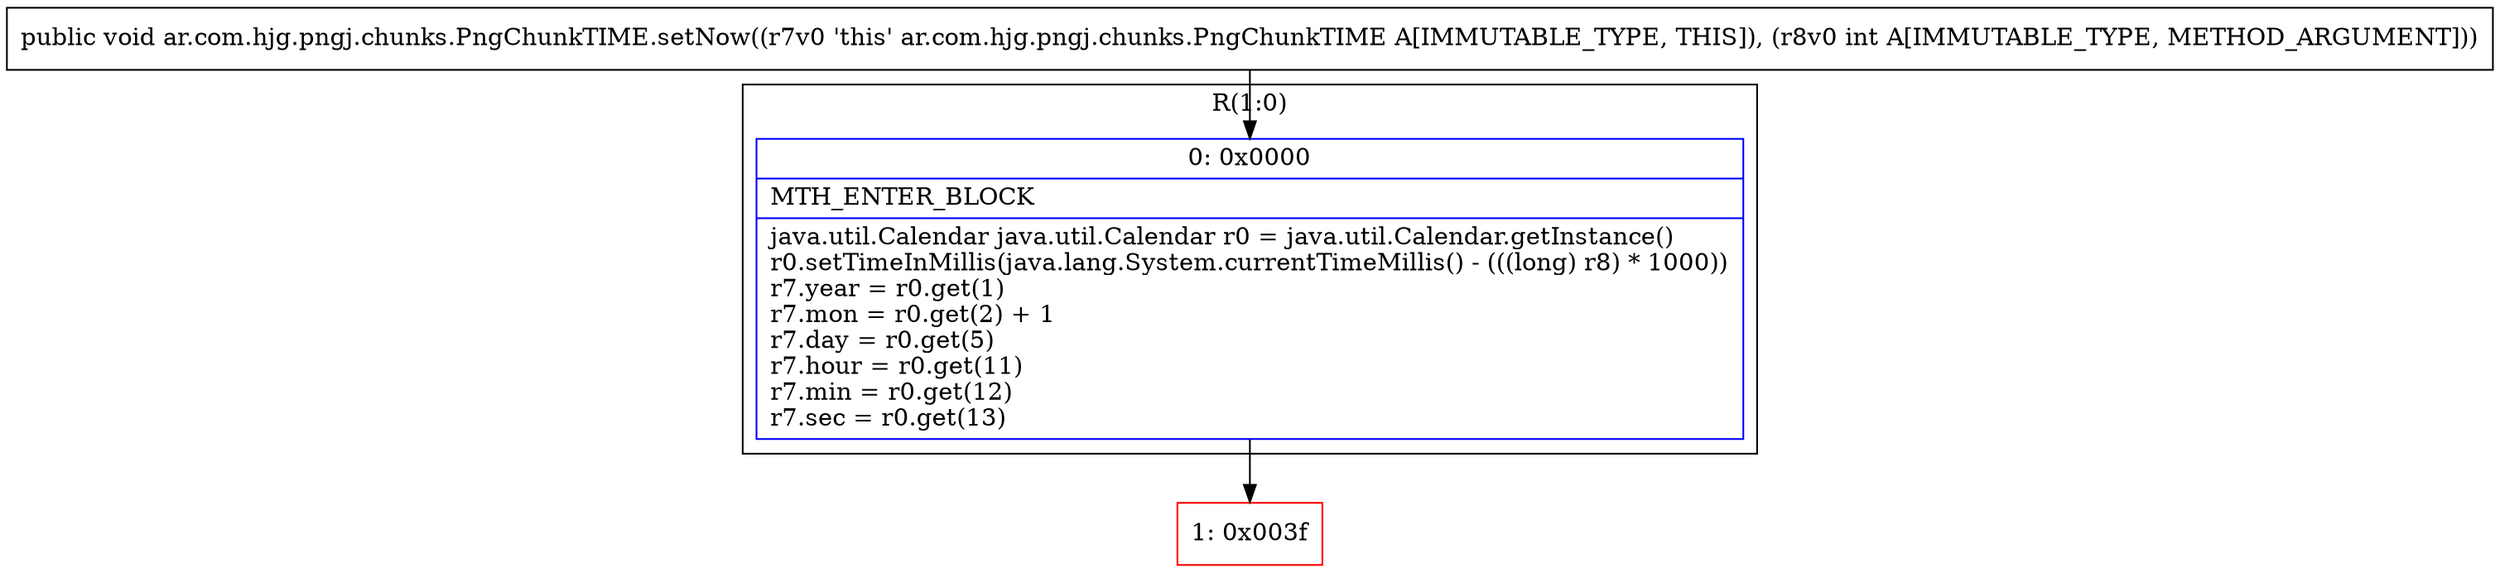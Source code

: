 digraph "CFG forar.com.hjg.pngj.chunks.PngChunkTIME.setNow(I)V" {
subgraph cluster_Region_1106251189 {
label = "R(1:0)";
node [shape=record,color=blue];
Node_0 [shape=record,label="{0\:\ 0x0000|MTH_ENTER_BLOCK\l|java.util.Calendar java.util.Calendar r0 = java.util.Calendar.getInstance()\lr0.setTimeInMillis(java.lang.System.currentTimeMillis() \- (((long) r8) * 1000))\lr7.year = r0.get(1)\lr7.mon = r0.get(2) + 1\lr7.day = r0.get(5)\lr7.hour = r0.get(11)\lr7.min = r0.get(12)\lr7.sec = r0.get(13)\l}"];
}
Node_1 [shape=record,color=red,label="{1\:\ 0x003f}"];
MethodNode[shape=record,label="{public void ar.com.hjg.pngj.chunks.PngChunkTIME.setNow((r7v0 'this' ar.com.hjg.pngj.chunks.PngChunkTIME A[IMMUTABLE_TYPE, THIS]), (r8v0 int A[IMMUTABLE_TYPE, METHOD_ARGUMENT])) }"];
MethodNode -> Node_0;
Node_0 -> Node_1;
}

